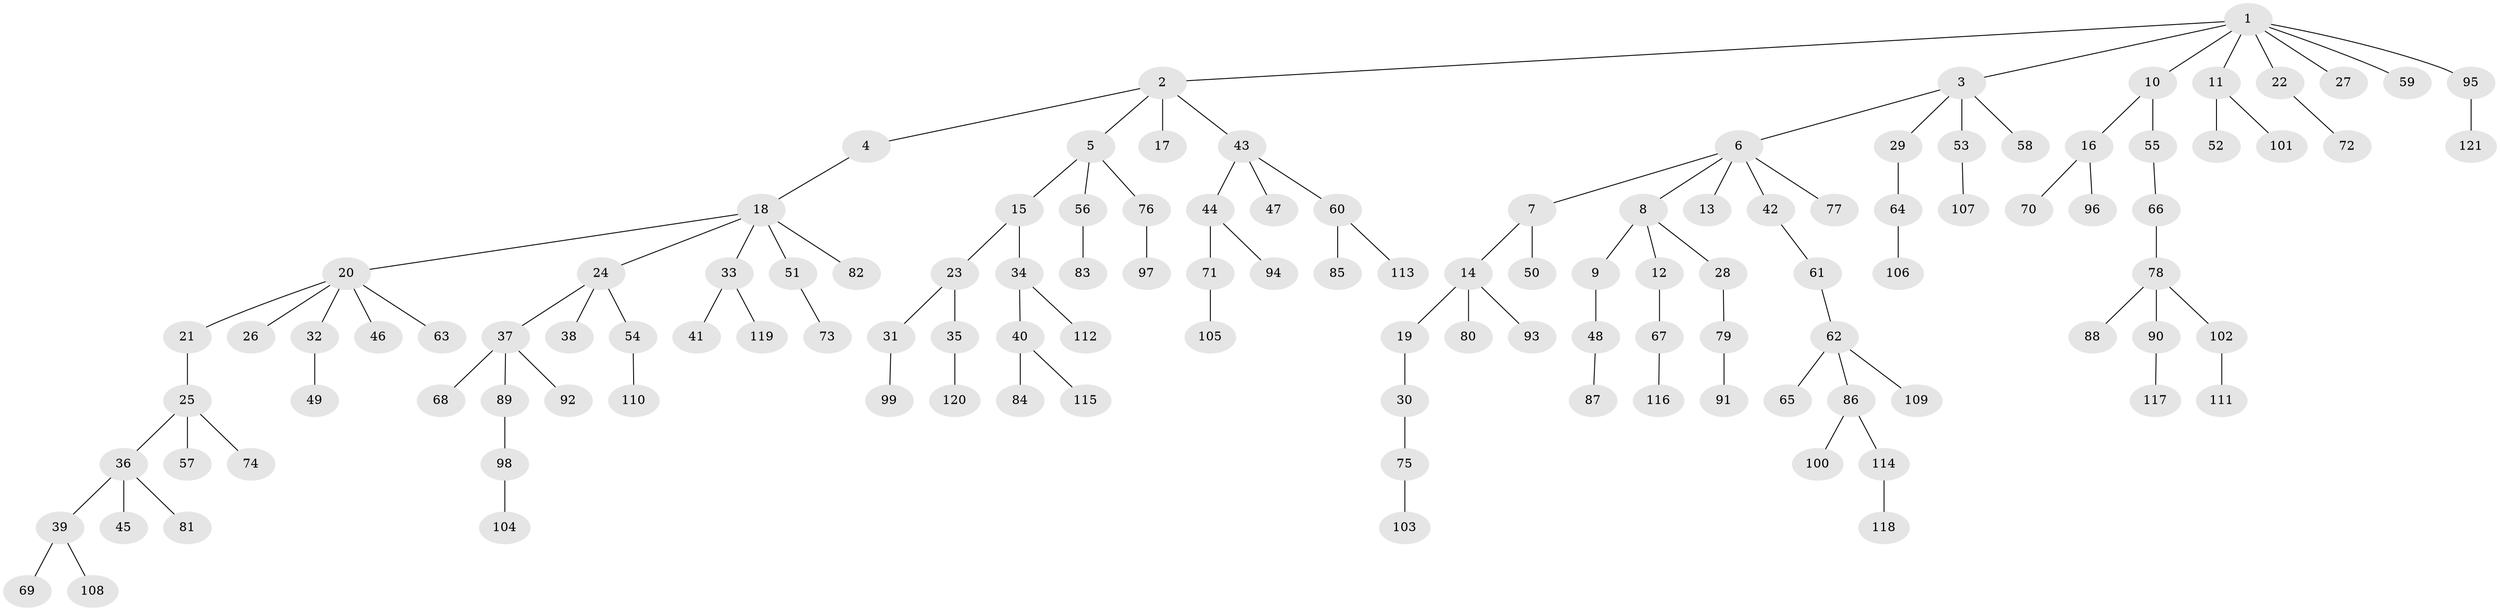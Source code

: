 // coarse degree distribution, {2: 0.32432432432432434, 4: 0.08108108108108109, 1: 0.43243243243243246, 3: 0.13513513513513514, 5: 0.02702702702702703}
// Generated by graph-tools (version 1.1) at 2025/37/03/04/25 23:37:24]
// undirected, 121 vertices, 120 edges
graph export_dot {
  node [color=gray90,style=filled];
  1;
  2;
  3;
  4;
  5;
  6;
  7;
  8;
  9;
  10;
  11;
  12;
  13;
  14;
  15;
  16;
  17;
  18;
  19;
  20;
  21;
  22;
  23;
  24;
  25;
  26;
  27;
  28;
  29;
  30;
  31;
  32;
  33;
  34;
  35;
  36;
  37;
  38;
  39;
  40;
  41;
  42;
  43;
  44;
  45;
  46;
  47;
  48;
  49;
  50;
  51;
  52;
  53;
  54;
  55;
  56;
  57;
  58;
  59;
  60;
  61;
  62;
  63;
  64;
  65;
  66;
  67;
  68;
  69;
  70;
  71;
  72;
  73;
  74;
  75;
  76;
  77;
  78;
  79;
  80;
  81;
  82;
  83;
  84;
  85;
  86;
  87;
  88;
  89;
  90;
  91;
  92;
  93;
  94;
  95;
  96;
  97;
  98;
  99;
  100;
  101;
  102;
  103;
  104;
  105;
  106;
  107;
  108;
  109;
  110;
  111;
  112;
  113;
  114;
  115;
  116;
  117;
  118;
  119;
  120;
  121;
  1 -- 2;
  1 -- 3;
  1 -- 10;
  1 -- 11;
  1 -- 22;
  1 -- 27;
  1 -- 59;
  1 -- 95;
  2 -- 4;
  2 -- 5;
  2 -- 17;
  2 -- 43;
  3 -- 6;
  3 -- 29;
  3 -- 53;
  3 -- 58;
  4 -- 18;
  5 -- 15;
  5 -- 56;
  5 -- 76;
  6 -- 7;
  6 -- 8;
  6 -- 13;
  6 -- 42;
  6 -- 77;
  7 -- 14;
  7 -- 50;
  8 -- 9;
  8 -- 12;
  8 -- 28;
  9 -- 48;
  10 -- 16;
  10 -- 55;
  11 -- 52;
  11 -- 101;
  12 -- 67;
  14 -- 19;
  14 -- 80;
  14 -- 93;
  15 -- 23;
  15 -- 34;
  16 -- 70;
  16 -- 96;
  18 -- 20;
  18 -- 24;
  18 -- 33;
  18 -- 51;
  18 -- 82;
  19 -- 30;
  20 -- 21;
  20 -- 26;
  20 -- 32;
  20 -- 46;
  20 -- 63;
  21 -- 25;
  22 -- 72;
  23 -- 31;
  23 -- 35;
  24 -- 37;
  24 -- 38;
  24 -- 54;
  25 -- 36;
  25 -- 57;
  25 -- 74;
  28 -- 79;
  29 -- 64;
  30 -- 75;
  31 -- 99;
  32 -- 49;
  33 -- 41;
  33 -- 119;
  34 -- 40;
  34 -- 112;
  35 -- 120;
  36 -- 39;
  36 -- 45;
  36 -- 81;
  37 -- 68;
  37 -- 89;
  37 -- 92;
  39 -- 69;
  39 -- 108;
  40 -- 84;
  40 -- 115;
  42 -- 61;
  43 -- 44;
  43 -- 47;
  43 -- 60;
  44 -- 71;
  44 -- 94;
  48 -- 87;
  51 -- 73;
  53 -- 107;
  54 -- 110;
  55 -- 66;
  56 -- 83;
  60 -- 85;
  60 -- 113;
  61 -- 62;
  62 -- 65;
  62 -- 86;
  62 -- 109;
  64 -- 106;
  66 -- 78;
  67 -- 116;
  71 -- 105;
  75 -- 103;
  76 -- 97;
  78 -- 88;
  78 -- 90;
  78 -- 102;
  79 -- 91;
  86 -- 100;
  86 -- 114;
  89 -- 98;
  90 -- 117;
  95 -- 121;
  98 -- 104;
  102 -- 111;
  114 -- 118;
}
